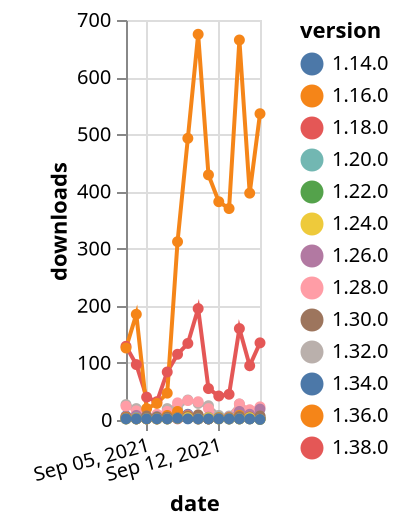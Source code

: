 {"$schema": "https://vega.github.io/schema/vega-lite/v5.json", "description": "A simple bar chart with embedded data.", "data": {"values": [{"date": "2021-09-03", "total": 13345, "delta": 7, "version": "1.34.0"}, {"date": "2021-09-04", "total": 13352, "delta": 7, "version": "1.34.0"}, {"date": "2021-09-05", "total": 13357, "delta": 5, "version": "1.34.0"}, {"date": "2021-09-06", "total": 13360, "delta": 3, "version": "1.34.0"}, {"date": "2021-09-07", "total": 13363, "delta": 3, "version": "1.34.0"}, {"date": "2021-09-08", "total": 13376, "delta": 13, "version": "1.34.0"}, {"date": "2021-09-09", "total": 13386, "delta": 10, "version": "1.34.0"}, {"date": "2021-09-10", "total": 13389, "delta": 3, "version": "1.34.0"}, {"date": "2021-09-11", "total": 13391, "delta": 2, "version": "1.34.0"}, {"date": "2021-09-12", "total": 13395, "delta": 4, "version": "1.34.0"}, {"date": "2021-09-13", "total": 13397, "delta": 2, "version": "1.34.0"}, {"date": "2021-09-14", "total": 13409, "delta": 12, "version": "1.34.0"}, {"date": "2021-09-15", "total": 13416, "delta": 7, "version": "1.34.0"}, {"date": "2021-09-16", "total": 13418, "delta": 2, "version": "1.34.0"}, {"date": "2021-09-03", "total": 7907, "delta": 2, "version": "1.18.0"}, {"date": "2021-09-04", "total": 7909, "delta": 2, "version": "1.18.0"}, {"date": "2021-09-05", "total": 7911, "delta": 2, "version": "1.18.0"}, {"date": "2021-09-06", "total": 7913, "delta": 2, "version": "1.18.0"}, {"date": "2021-09-07", "total": 7915, "delta": 2, "version": "1.18.0"}, {"date": "2021-09-08", "total": 7917, "delta": 2, "version": "1.18.0"}, {"date": "2021-09-09", "total": 7920, "delta": 3, "version": "1.18.0"}, {"date": "2021-09-10", "total": 7922, "delta": 2, "version": "1.18.0"}, {"date": "2021-09-11", "total": 7924, "delta": 2, "version": "1.18.0"}, {"date": "2021-09-12", "total": 7926, "delta": 2, "version": "1.18.0"}, {"date": "2021-09-13", "total": 7928, "delta": 2, "version": "1.18.0"}, {"date": "2021-09-14", "total": 7930, "delta": 2, "version": "1.18.0"}, {"date": "2021-09-15", "total": 7932, "delta": 2, "version": "1.18.0"}, {"date": "2021-09-16", "total": 7934, "delta": 2, "version": "1.18.0"}, {"date": "2021-09-03", "total": 33884, "delta": 27, "version": "1.32.0"}, {"date": "2021-09-04", "total": 33904, "delta": 20, "version": "1.32.0"}, {"date": "2021-09-05", "total": 33911, "delta": 7, "version": "1.32.0"}, {"date": "2021-09-06", "total": 33916, "delta": 5, "version": "1.32.0"}, {"date": "2021-09-07", "total": 33936, "delta": 20, "version": "1.32.0"}, {"date": "2021-09-08", "total": 33956, "delta": 20, "version": "1.32.0"}, {"date": "2021-09-09", "total": 33991, "delta": 35, "version": "1.32.0"}, {"date": "2021-09-10", "total": 34020, "delta": 29, "version": "1.32.0"}, {"date": "2021-09-11", "total": 34045, "delta": 25, "version": "1.32.0"}, {"date": "2021-09-12", "total": 34053, "delta": 8, "version": "1.32.0"}, {"date": "2021-09-13", "total": 34060, "delta": 7, "version": "1.32.0"}, {"date": "2021-09-14", "total": 34088, "delta": 28, "version": "1.32.0"}, {"date": "2021-09-15", "total": 34101, "delta": 13, "version": "1.32.0"}, {"date": "2021-09-16", "total": 34108, "delta": 7, "version": "1.32.0"}, {"date": "2021-09-03", "total": 3632, "delta": 2, "version": "1.22.0"}, {"date": "2021-09-04", "total": 3634, "delta": 2, "version": "1.22.0"}, {"date": "2021-09-05", "total": 3636, "delta": 2, "version": "1.22.0"}, {"date": "2021-09-06", "total": 3638, "delta": 2, "version": "1.22.0"}, {"date": "2021-09-07", "total": 3640, "delta": 2, "version": "1.22.0"}, {"date": "2021-09-08", "total": 3643, "delta": 3, "version": "1.22.0"}, {"date": "2021-09-09", "total": 3646, "delta": 3, "version": "1.22.0"}, {"date": "2021-09-10", "total": 3648, "delta": 2, "version": "1.22.0"}, {"date": "2021-09-11", "total": 3650, "delta": 2, "version": "1.22.0"}, {"date": "2021-09-12", "total": 3652, "delta": 2, "version": "1.22.0"}, {"date": "2021-09-13", "total": 3654, "delta": 2, "version": "1.22.0"}, {"date": "2021-09-14", "total": 3656, "delta": 2, "version": "1.22.0"}, {"date": "2021-09-15", "total": 3658, "delta": 2, "version": "1.22.0"}, {"date": "2021-09-16", "total": 3661, "delta": 3, "version": "1.22.0"}, {"date": "2021-09-03", "total": 52053, "delta": 24, "version": "1.28.0"}, {"date": "2021-09-04", "total": 52069, "delta": 16, "version": "1.28.0"}, {"date": "2021-09-05", "total": 52073, "delta": 4, "version": "1.28.0"}, {"date": "2021-09-06", "total": 52083, "delta": 10, "version": "1.28.0"}, {"date": "2021-09-07", "total": 52098, "delta": 15, "version": "1.28.0"}, {"date": "2021-09-08", "total": 52128, "delta": 30, "version": "1.28.0"}, {"date": "2021-09-09", "total": 52162, "delta": 34, "version": "1.28.0"}, {"date": "2021-09-10", "total": 52194, "delta": 32, "version": "1.28.0"}, {"date": "2021-09-11", "total": 52214, "delta": 20, "version": "1.28.0"}, {"date": "2021-09-12", "total": 52218, "delta": 4, "version": "1.28.0"}, {"date": "2021-09-13", "total": 52223, "delta": 5, "version": "1.28.0"}, {"date": "2021-09-14", "total": 52251, "delta": 28, "version": "1.28.0"}, {"date": "2021-09-15", "total": 52269, "delta": 18, "version": "1.28.0"}, {"date": "2021-09-16", "total": 52292, "delta": 23, "version": "1.28.0"}, {"date": "2021-09-03", "total": 28169, "delta": 6, "version": "1.26.0"}, {"date": "2021-09-04", "total": 28177, "delta": 8, "version": "1.26.0"}, {"date": "2021-09-05", "total": 28182, "delta": 5, "version": "1.26.0"}, {"date": "2021-09-06", "total": 28188, "delta": 6, "version": "1.26.0"}, {"date": "2021-09-07", "total": 28193, "delta": 5, "version": "1.26.0"}, {"date": "2021-09-08", "total": 28197, "delta": 4, "version": "1.26.0"}, {"date": "2021-09-09", "total": 28206, "delta": 9, "version": "1.26.0"}, {"date": "2021-09-10", "total": 28208, "delta": 2, "version": "1.26.0"}, {"date": "2021-09-11", "total": 28213, "delta": 5, "version": "1.26.0"}, {"date": "2021-09-12", "total": 28216, "delta": 3, "version": "1.26.0"}, {"date": "2021-09-13", "total": 28221, "delta": 5, "version": "1.26.0"}, {"date": "2021-09-14", "total": 28236, "delta": 15, "version": "1.26.0"}, {"date": "2021-09-15", "total": 28246, "delta": 10, "version": "1.26.0"}, {"date": "2021-09-16", "total": 28265, "delta": 19, "version": "1.26.0"}, {"date": "2021-09-03", "total": 6742, "delta": 129, "version": "1.38.0"}, {"date": "2021-09-04", "total": 6839, "delta": 97, "version": "1.38.0"}, {"date": "2021-09-05", "total": 6879, "delta": 40, "version": "1.38.0"}, {"date": "2021-09-06", "total": 6911, "delta": 32, "version": "1.38.0"}, {"date": "2021-09-07", "total": 6995, "delta": 84, "version": "1.38.0"}, {"date": "2021-09-08", "total": 7110, "delta": 115, "version": "1.38.0"}, {"date": "2021-09-09", "total": 7244, "delta": 134, "version": "1.38.0"}, {"date": "2021-09-10", "total": 7439, "delta": 195, "version": "1.38.0"}, {"date": "2021-09-11", "total": 7494, "delta": 55, "version": "1.38.0"}, {"date": "2021-09-12", "total": 7536, "delta": 42, "version": "1.38.0"}, {"date": "2021-09-13", "total": 7581, "delta": 45, "version": "1.38.0"}, {"date": "2021-09-14", "total": 7741, "delta": 160, "version": "1.38.0"}, {"date": "2021-09-15", "total": 7836, "delta": 95, "version": "1.38.0"}, {"date": "2021-09-16", "total": 7971, "delta": 135, "version": "1.38.0"}, {"date": "2021-09-03", "total": 36900, "delta": 3, "version": "1.20.0"}, {"date": "2021-09-04", "total": 36904, "delta": 4, "version": "1.20.0"}, {"date": "2021-09-05", "total": 36908, "delta": 4, "version": "1.20.0"}, {"date": "2021-09-06", "total": 36913, "delta": 5, "version": "1.20.0"}, {"date": "2021-09-07", "total": 36918, "delta": 5, "version": "1.20.0"}, {"date": "2021-09-08", "total": 36923, "delta": 5, "version": "1.20.0"}, {"date": "2021-09-09", "total": 36929, "delta": 6, "version": "1.20.0"}, {"date": "2021-09-10", "total": 36933, "delta": 4, "version": "1.20.0"}, {"date": "2021-09-11", "total": 36936, "delta": 3, "version": "1.20.0"}, {"date": "2021-09-12", "total": 36941, "delta": 5, "version": "1.20.0"}, {"date": "2021-09-13", "total": 36945, "delta": 4, "version": "1.20.0"}, {"date": "2021-09-14", "total": 36953, "delta": 8, "version": "1.20.0"}, {"date": "2021-09-15", "total": 36956, "delta": 3, "version": "1.20.0"}, {"date": "2021-09-16", "total": 36957, "delta": 1, "version": "1.20.0"}, {"date": "2021-09-03", "total": 30456, "delta": 126, "version": "1.36.0"}, {"date": "2021-09-04", "total": 30641, "delta": 185, "version": "1.36.0"}, {"date": "2021-09-05", "total": 30661, "delta": 20, "version": "1.36.0"}, {"date": "2021-09-06", "total": 30690, "delta": 29, "version": "1.36.0"}, {"date": "2021-09-07", "total": 30737, "delta": 47, "version": "1.36.0"}, {"date": "2021-09-08", "total": 31049, "delta": 312, "version": "1.36.0"}, {"date": "2021-09-09", "total": 31542, "delta": 493, "version": "1.36.0"}, {"date": "2021-09-10", "total": 32217, "delta": 675, "version": "1.36.0"}, {"date": "2021-09-11", "total": 32646, "delta": 429, "version": "1.36.0"}, {"date": "2021-09-12", "total": 33028, "delta": 382, "version": "1.36.0"}, {"date": "2021-09-13", "total": 33398, "delta": 370, "version": "1.36.0"}, {"date": "2021-09-14", "total": 34063, "delta": 665, "version": "1.36.0"}, {"date": "2021-09-15", "total": 34460, "delta": 397, "version": "1.36.0"}, {"date": "2021-09-16", "total": 34996, "delta": 536, "version": "1.36.0"}, {"date": "2021-09-03", "total": 21050, "delta": 5, "version": "1.16.0"}, {"date": "2021-09-04", "total": 21053, "delta": 3, "version": "1.16.0"}, {"date": "2021-09-05", "total": 21055, "delta": 2, "version": "1.16.0"}, {"date": "2021-09-06", "total": 21057, "delta": 2, "version": "1.16.0"}, {"date": "2021-09-07", "total": 21065, "delta": 8, "version": "1.16.0"}, {"date": "2021-09-08", "total": 21080, "delta": 15, "version": "1.16.0"}, {"date": "2021-09-09", "total": 21087, "delta": 7, "version": "1.16.0"}, {"date": "2021-09-10", "total": 21090, "delta": 3, "version": "1.16.0"}, {"date": "2021-09-11", "total": 21092, "delta": 2, "version": "1.16.0"}, {"date": "2021-09-12", "total": 21096, "delta": 4, "version": "1.16.0"}, {"date": "2021-09-13", "total": 21100, "delta": 4, "version": "1.16.0"}, {"date": "2021-09-14", "total": 21108, "delta": 8, "version": "1.16.0"}, {"date": "2021-09-15", "total": 21113, "delta": 5, "version": "1.16.0"}, {"date": "2021-09-16", "total": 21115, "delta": 2, "version": "1.16.0"}, {"date": "2021-09-03", "total": 10726, "delta": 4, "version": "1.30.0"}, {"date": "2021-09-04", "total": 10728, "delta": 2, "version": "1.30.0"}, {"date": "2021-09-05", "total": 10735, "delta": 7, "version": "1.30.0"}, {"date": "2021-09-06", "total": 10740, "delta": 5, "version": "1.30.0"}, {"date": "2021-09-07", "total": 10745, "delta": 5, "version": "1.30.0"}, {"date": "2021-09-08", "total": 10749, "delta": 4, "version": "1.30.0"}, {"date": "2021-09-09", "total": 10755, "delta": 6, "version": "1.30.0"}, {"date": "2021-09-10", "total": 10764, "delta": 9, "version": "1.30.0"}, {"date": "2021-09-11", "total": 10767, "delta": 3, "version": "1.30.0"}, {"date": "2021-09-12", "total": 10770, "delta": 3, "version": "1.30.0"}, {"date": "2021-09-13", "total": 10773, "delta": 3, "version": "1.30.0"}, {"date": "2021-09-14", "total": 10779, "delta": 6, "version": "1.30.0"}, {"date": "2021-09-15", "total": 10784, "delta": 5, "version": "1.30.0"}, {"date": "2021-09-16", "total": 10791, "delta": 7, "version": "1.30.0"}, {"date": "2021-09-03", "total": 54156, "delta": 2, "version": "1.24.0"}, {"date": "2021-09-04", "total": 54158, "delta": 2, "version": "1.24.0"}, {"date": "2021-09-05", "total": 54160, "delta": 2, "version": "1.24.0"}, {"date": "2021-09-06", "total": 54162, "delta": 2, "version": "1.24.0"}, {"date": "2021-09-07", "total": 54164, "delta": 2, "version": "1.24.0"}, {"date": "2021-09-08", "total": 54167, "delta": 3, "version": "1.24.0"}, {"date": "2021-09-09", "total": 54171, "delta": 4, "version": "1.24.0"}, {"date": "2021-09-10", "total": 54173, "delta": 2, "version": "1.24.0"}, {"date": "2021-09-11", "total": 54177, "delta": 4, "version": "1.24.0"}, {"date": "2021-09-12", "total": 54179, "delta": 2, "version": "1.24.0"}, {"date": "2021-09-13", "total": 54181, "delta": 2, "version": "1.24.0"}, {"date": "2021-09-14", "total": 54183, "delta": 2, "version": "1.24.0"}, {"date": "2021-09-15", "total": 54187, "delta": 4, "version": "1.24.0"}, {"date": "2021-09-16", "total": 54188, "delta": 1, "version": "1.24.0"}, {"date": "2021-09-03", "total": 2599, "delta": 2, "version": "1.14.0"}, {"date": "2021-09-04", "total": 2601, "delta": 2, "version": "1.14.0"}, {"date": "2021-09-05", "total": 2603, "delta": 2, "version": "1.14.0"}, {"date": "2021-09-06", "total": 2605, "delta": 2, "version": "1.14.0"}, {"date": "2021-09-07", "total": 2607, "delta": 2, "version": "1.14.0"}, {"date": "2021-09-08", "total": 2610, "delta": 3, "version": "1.14.0"}, {"date": "2021-09-09", "total": 2612, "delta": 2, "version": "1.14.0"}, {"date": "2021-09-10", "total": 2614, "delta": 2, "version": "1.14.0"}, {"date": "2021-09-11", "total": 2616, "delta": 2, "version": "1.14.0"}, {"date": "2021-09-12", "total": 2618, "delta": 2, "version": "1.14.0"}, {"date": "2021-09-13", "total": 2620, "delta": 2, "version": "1.14.0"}, {"date": "2021-09-14", "total": 2622, "delta": 2, "version": "1.14.0"}, {"date": "2021-09-15", "total": 2624, "delta": 2, "version": "1.14.0"}, {"date": "2021-09-16", "total": 2625, "delta": 1, "version": "1.14.0"}]}, "width": "container", "mark": {"type": "line", "point": {"filled": true}}, "encoding": {"x": {"field": "date", "type": "temporal", "timeUnit": "yearmonthdate", "title": "date", "axis": {"labelAngle": -15}}, "y": {"field": "delta", "type": "quantitative", "title": "downloads"}, "color": {"field": "version", "type": "nominal"}, "tooltip": {"field": "delta"}}}